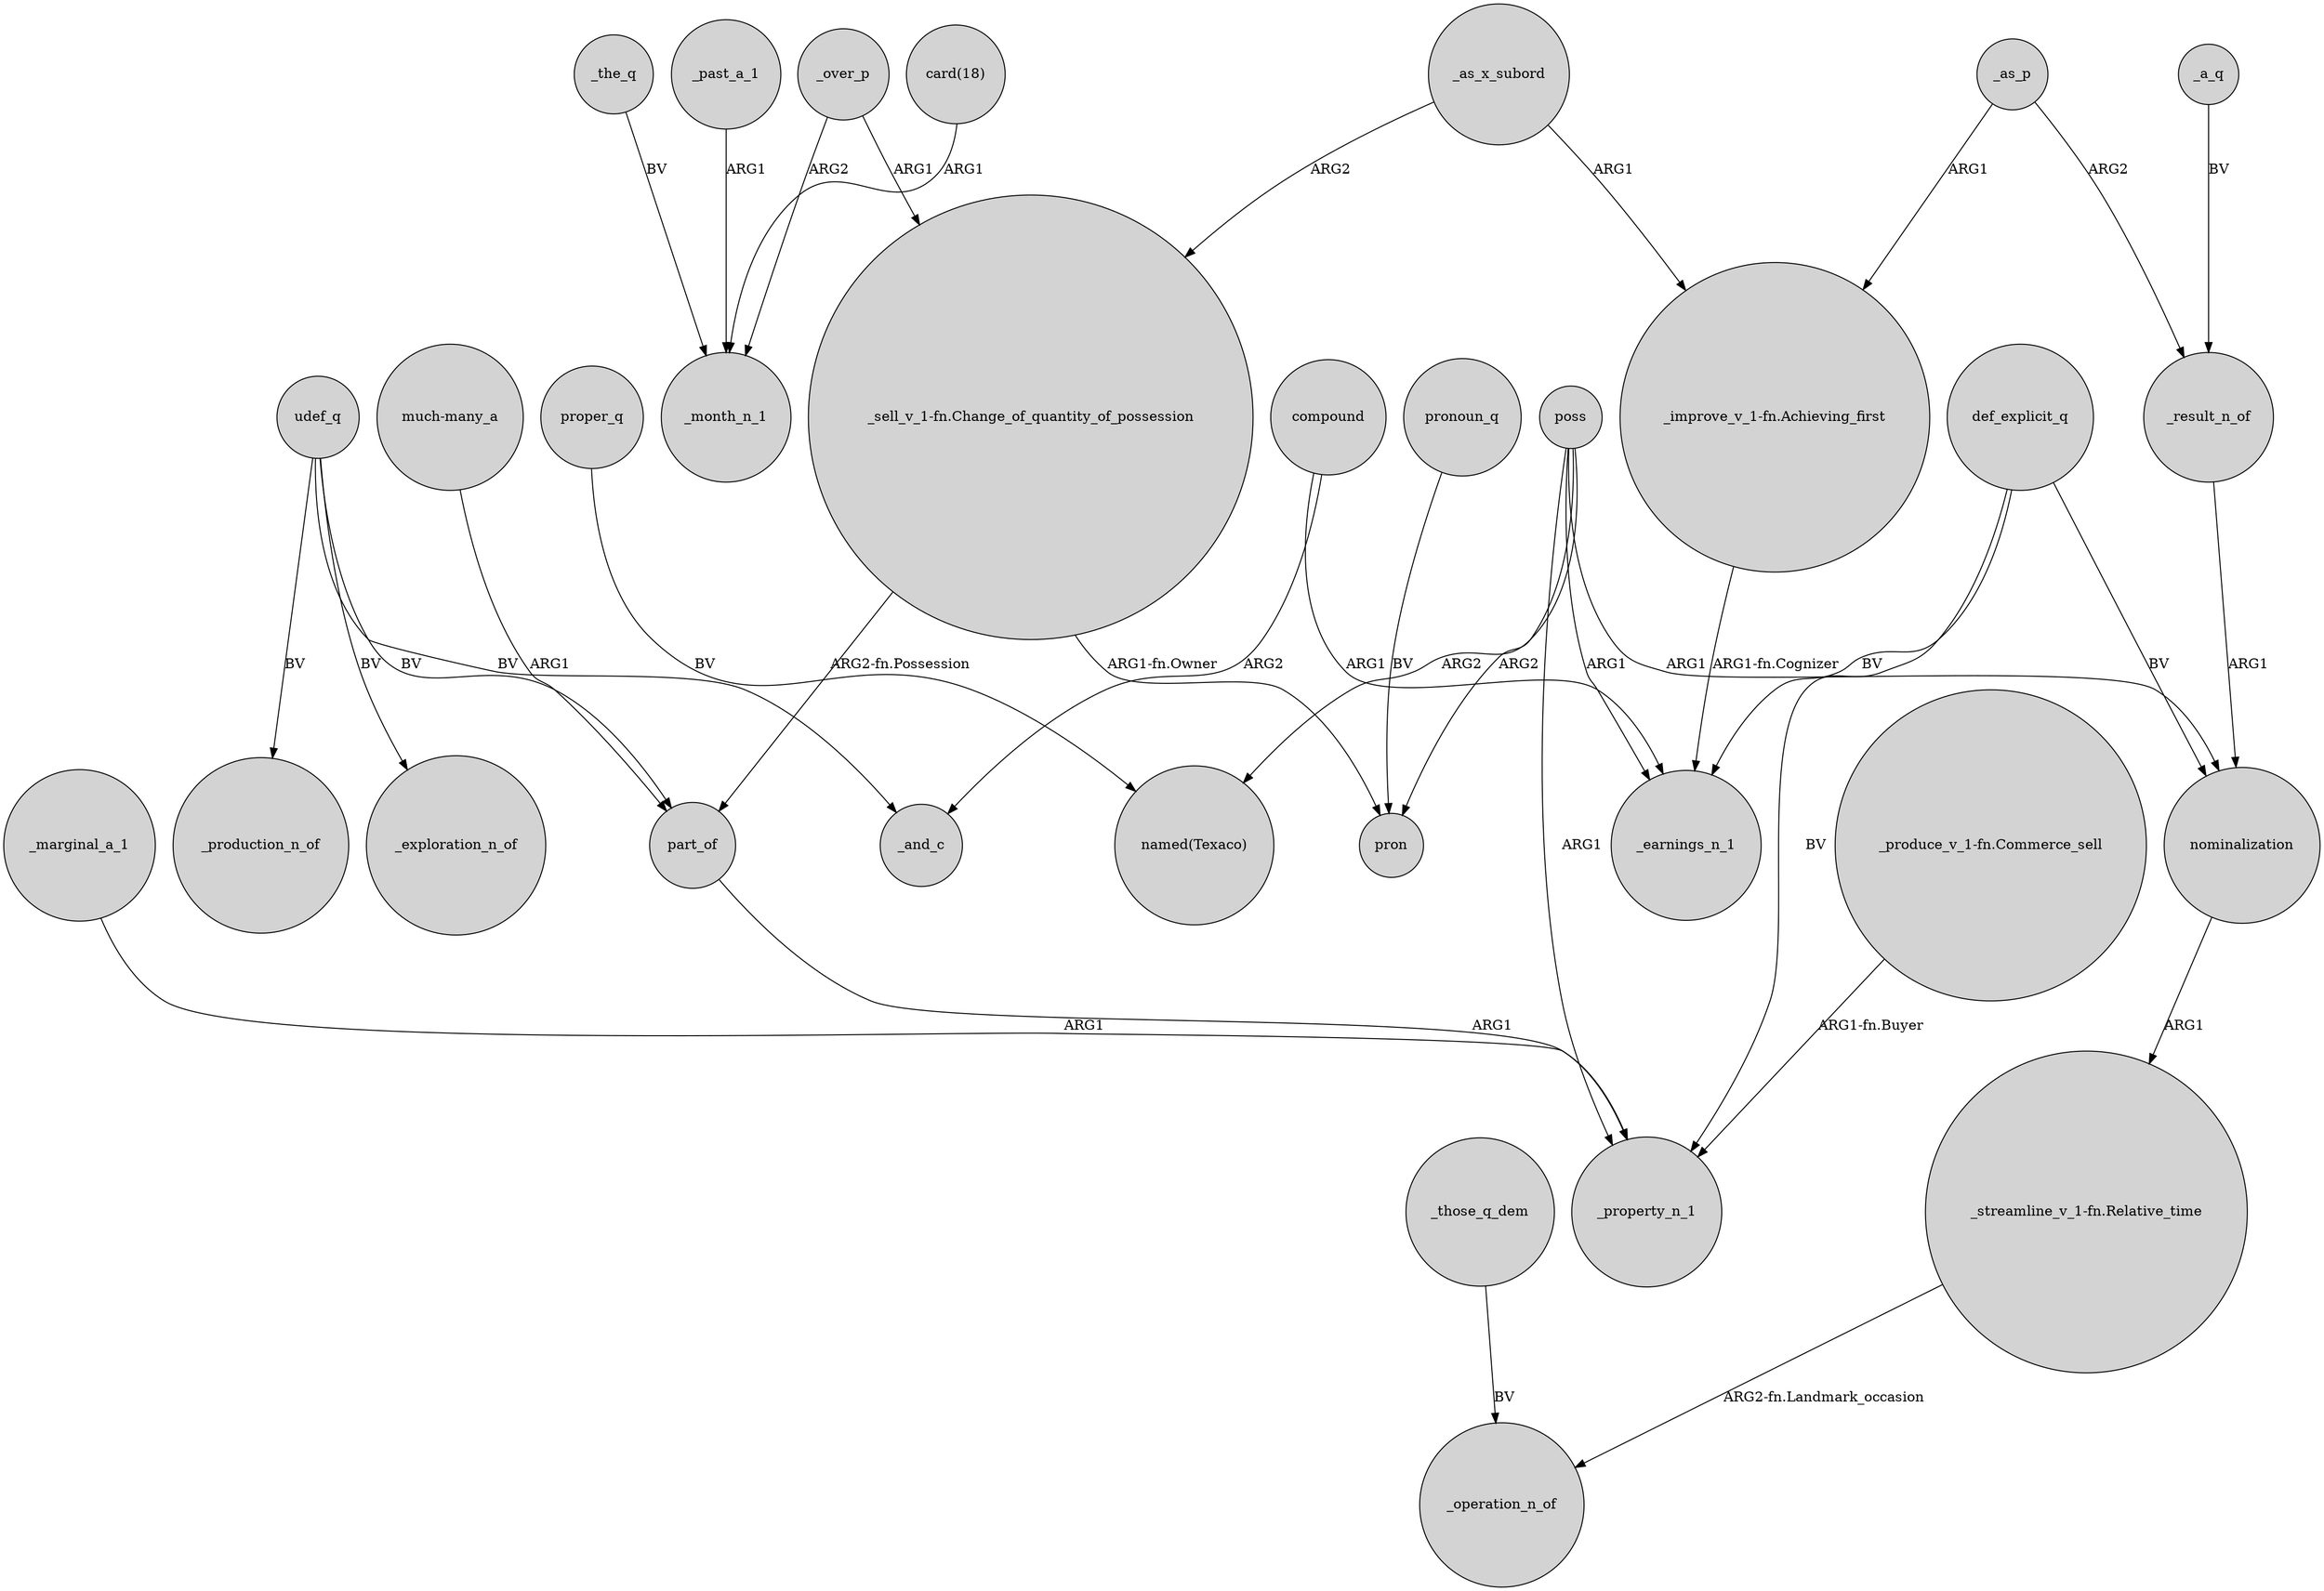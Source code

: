 digraph {
	node [shape=circle style=filled]
	_those_q_dem -> _operation_n_of [label=BV]
	_as_x_subord -> "_improve_v_1-fn.Achieving_first" [label=ARG1]
	_marginal_a_1 -> _property_n_1 [label=ARG1]
	"_improve_v_1-fn.Achieving_first" -> _earnings_n_1 [label="ARG1-fn.Cognizer"]
	nominalization -> "_streamline_v_1-fn.Relative_time" [label=ARG1]
	udef_q -> part_of [label=BV]
	_the_q -> _month_n_1 [label=BV]
	poss -> "named(Texaco)" [label=ARG2]
	"_produce_v_1-fn.Commerce_sell" -> _property_n_1 [label="ARG1-fn.Buyer"]
	_past_a_1 -> _month_n_1 [label=ARG1]
	"_streamline_v_1-fn.Relative_time" -> _operation_n_of [label="ARG2-fn.Landmark_occasion"]
	udef_q -> _and_c [label=BV]
	proper_q -> "named(Texaco)" [label=BV]
	compound -> _and_c [label=ARG2]
	poss -> nominalization [label=ARG1]
	_over_p -> "_sell_v_1-fn.Change_of_quantity_of_possession" [label=ARG1]
	pronoun_q -> pron [label=BV]
	_as_p -> _result_n_of [label=ARG2]
	poss -> pron [label=ARG2]
	_result_n_of -> nominalization [label=ARG1]
	_over_p -> _month_n_1 [label=ARG2]
	"_sell_v_1-fn.Change_of_quantity_of_possession" -> pron [label="ARG1-fn.Owner"]
	"much-many_a" -> part_of [label=ARG1]
	_as_x_subord -> "_sell_v_1-fn.Change_of_quantity_of_possession" [label=ARG2]
	poss -> _property_n_1 [label=ARG1]
	udef_q -> _exploration_n_of [label=BV]
	poss -> _earnings_n_1 [label=ARG1]
	def_explicit_q -> _property_n_1 [label=BV]
	def_explicit_q -> nominalization [label=BV]
	def_explicit_q -> _earnings_n_1 [label=BV]
	_a_q -> _result_n_of [label=BV]
	_as_p -> "_improve_v_1-fn.Achieving_first" [label=ARG1]
	compound -> _earnings_n_1 [label=ARG1]
	"card(18)" -> _month_n_1 [label=ARG1]
	part_of -> _property_n_1 [label=ARG1]
	udef_q -> _production_n_of [label=BV]
	"_sell_v_1-fn.Change_of_quantity_of_possession" -> part_of [label="ARG2-fn.Possession"]
}
